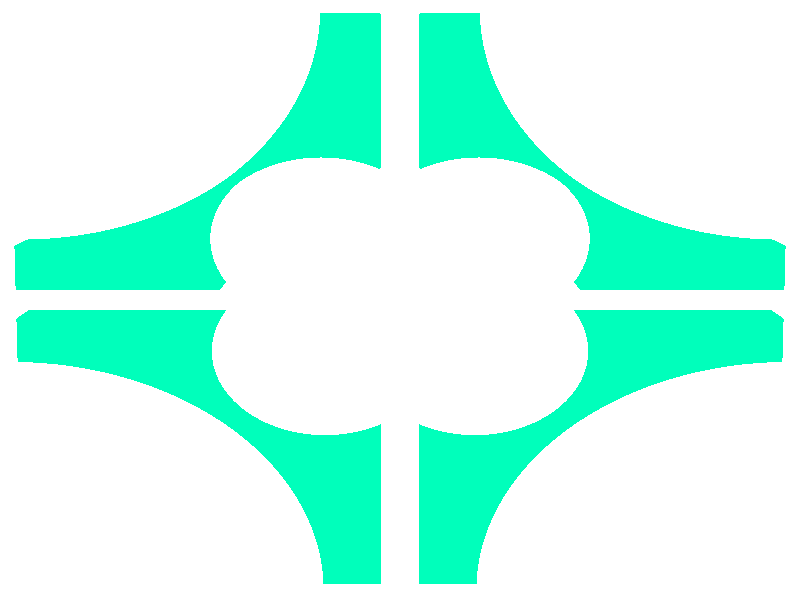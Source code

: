 #include "colors.inc"  
#include "shapes.inc"  
#include "shapes2.inc"  
#include "textures.inc"
#include "stones.inc"

/***************************************************************************/

#declare GlassWing = texture
   {
   pigment {SpringGreen}
   finish 
      {
      ambient 0.3
      diffuse 0.1
      specular 0.8
      reflection 0.15
      refraction 0.9
      ior 1.45
      roughness 0.0003
      phong 1 phong_size 400
      }
   }

declare wing = difference
   {
   box {<0, 0, -.1> <7/8, 7/8, .1> translate <7/64, 7/64, 0>}
   cylinder {<1/4, 1/4, -1> <1/4, 1/4, 2> 4.5/16}
   cylinder {<1, 1, -1> <1, 1, 2> 3/4}
   texture  {GlassWing}
   }

declare tear = union
   {
   sphere {<5/32, 5/32, 0> 5/32}
   cone {<0,0,0>, 0  <5/64, 5/64, 0>, .1105}
   texture
      {
      pigment {White}
      finish  {Metal ambient 0.2}
      }
   translate <1/8, 1/8, 0>
   }


declare corner = union
   {
   object {wing }
   object {tear}
   translate <-1/16, -1/16, 0>
   }

declare CloverLogo = union
   {
   object {corner rotate <0, 0, 0>}
   object {corner rotate <0, 0, 90>}
   object {corner rotate <0, 0, -90>}
   object {corner rotate <0, 0, 180>}
   }


sphere
   {
   <0, 0, 0> 1000
   texture
      {
      finish  {ambient 1 diffuse 0}
      pigment {color White}
      }
   }

camera 
   {
   location  <0.0,  .8, -6>
   direction <0.0, 0.0, 3.1>
   up        <0.0, 1.0, 0>
   right     <4/4, 0.0, 0>
   look_at   <0,   0,   0>
   }


light_source { <1, 35, -50.0> colour White }
light_source { <50, 80, -20.0> colour White }
light_source { <-50, 18, -10.0> colour White }


object
   {
   CloverLogo
   rotate <0, clock * 180, 0>
   }

